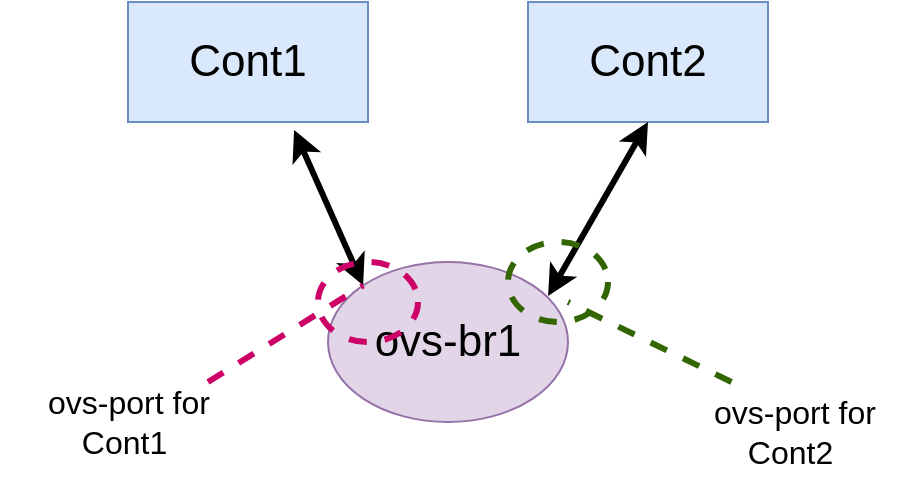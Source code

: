 <mxfile version="10.9.5" type="device"><diagram id="Y2yYZ89BlY38oho5W7D5" name="Page-1"><mxGraphModel dx="942" dy="631" grid="1" gridSize="10" guides="1" tooltips="1" connect="1" arrows="1" fold="1" page="1" pageScale="1" pageWidth="827" pageHeight="583" math="0" shadow="0"><root><mxCell id="0"/><mxCell id="1" parent="0"/><mxCell id="sVNrFGXjJljGBnuU7n24-1" value="&lt;font style=&quot;font-size: 22px&quot;&gt;Cont1&lt;/font&gt;" style="rounded=0;whiteSpace=wrap;html=1;fillColor=#dae8fc;strokeColor=#6c8ebf;" vertex="1" parent="1"><mxGeometry x="160" y="90" width="120" height="60" as="geometry"/></mxCell><mxCell id="sVNrFGXjJljGBnuU7n24-3" value="&lt;font style=&quot;font-size: 22px&quot;&gt;ovs-br1&lt;/font&gt;" style="ellipse;whiteSpace=wrap;html=1;fillColor=#e1d5e7;strokeColor=#9673a6;" vertex="1" parent="1"><mxGeometry x="260" y="220" width="120" height="80" as="geometry"/></mxCell><mxCell id="sVNrFGXjJljGBnuU7n24-4" value="&lt;font style=&quot;font-size: 22px&quot;&gt;Cont2&lt;/font&gt;" style="rounded=0;whiteSpace=wrap;html=1;fillColor=#dae8fc;strokeColor=#6c8ebf;" vertex="1" parent="1"><mxGeometry x="360" y="90" width="120" height="60" as="geometry"/></mxCell><mxCell id="sVNrFGXjJljGBnuU7n24-6" value="" style="endArrow=classic;startArrow=classic;html=1;entryX=0.5;entryY=1;entryDx=0;entryDy=0;exitX=0.917;exitY=0.213;exitDx=0;exitDy=0;exitPerimeter=0;strokeWidth=3;" edge="1" parent="1" source="sVNrFGXjJljGBnuU7n24-3" target="sVNrFGXjJljGBnuU7n24-4"><mxGeometry width="50" height="50" relative="1" as="geometry"><mxPoint x="360" y="240" as="sourcePoint"/><mxPoint x="410" y="190" as="targetPoint"/></mxGeometry></mxCell><mxCell id="sVNrFGXjJljGBnuU7n24-7" value="" style="endArrow=classic;startArrow=classic;html=1;entryX=0.692;entryY=1.067;entryDx=0;entryDy=0;exitX=0;exitY=0;exitDx=0;exitDy=0;entryPerimeter=0;strokeWidth=3;" edge="1" parent="1" source="sVNrFGXjJljGBnuU7n24-3" target="sVNrFGXjJljGBnuU7n24-1"><mxGeometry width="50" height="50" relative="1" as="geometry"><mxPoint x="255" y="237" as="sourcePoint"/><mxPoint x="305" y="150" as="targetPoint"/></mxGeometry></mxCell><mxCell id="sVNrFGXjJljGBnuU7n24-8" value="&lt;font style=&quot;font-size: 16px&quot;&gt;ovs-port for Cont2&amp;nbsp;&lt;/font&gt;" style="text;html=1;strokeColor=none;fillColor=none;align=center;verticalAlign=middle;whiteSpace=wrap;rounded=0;" vertex="1" parent="1"><mxGeometry x="430" y="280" width="127" height="50" as="geometry"/></mxCell><mxCell id="sVNrFGXjJljGBnuU7n24-9" value="&lt;font style=&quot;font-size: 16px&quot;&gt;ovs-port for Cont1&amp;nbsp;&lt;/font&gt;" style="text;html=1;strokeColor=none;fillColor=none;align=center;verticalAlign=middle;whiteSpace=wrap;rounded=0;" vertex="1" parent="1"><mxGeometry x="96.5" y="275" width="127" height="50" as="geometry"/></mxCell><mxCell id="sVNrFGXjJljGBnuU7n24-11" value="" style="endArrow=none;dashed=1;html=1;strokeWidth=3;entryX=0;entryY=0;entryDx=0;entryDy=0;strokeColor=#CC0066;" edge="1" parent="1" target="sVNrFGXjJljGBnuU7n24-3"><mxGeometry width="50" height="50" relative="1" as="geometry"><mxPoint x="200" y="280" as="sourcePoint"/><mxPoint x="250" y="230" as="targetPoint"/></mxGeometry></mxCell><mxCell id="sVNrFGXjJljGBnuU7n24-13" value="" style="endArrow=none;dashed=1;html=1;strokeWidth=3;exitX=0.25;exitY=0;exitDx=0;exitDy=0;strokeColor=#336600;" edge="1" parent="1" source="sVNrFGXjJljGBnuU7n24-8"><mxGeometry width="50" height="50" relative="1" as="geometry"><mxPoint x="368" y="275" as="sourcePoint"/><mxPoint x="380" y="240" as="targetPoint"/></mxGeometry></mxCell><mxCell id="sVNrFGXjJljGBnuU7n24-14" value="" style="ellipse;whiteSpace=wrap;html=1;fillColor=none;dashed=1;strokeColor=#CC0066;strokeWidth=3;" vertex="1" parent="1"><mxGeometry x="255" y="220" width="50" height="40" as="geometry"/></mxCell><mxCell id="sVNrFGXjJljGBnuU7n24-15" value="" style="ellipse;whiteSpace=wrap;html=1;fillColor=none;dashed=1;strokeColor=#336600;strokeWidth=3;" vertex="1" parent="1"><mxGeometry x="350" y="210" width="50" height="40" as="geometry"/></mxCell></root></mxGraphModel></diagram></mxfile>